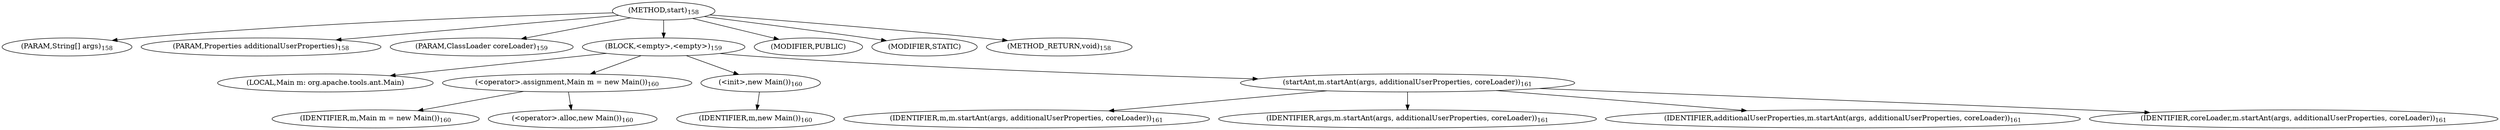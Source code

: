 digraph "start" {  
"147" [label = <(METHOD,start)<SUB>158</SUB>> ]
"148" [label = <(PARAM,String[] args)<SUB>158</SUB>> ]
"149" [label = <(PARAM,Properties additionalUserProperties)<SUB>158</SUB>> ]
"150" [label = <(PARAM,ClassLoader coreLoader)<SUB>159</SUB>> ]
"151" [label = <(BLOCK,&lt;empty&gt;,&lt;empty&gt;)<SUB>159</SUB>> ]
"4" [label = <(LOCAL,Main m: org.apache.tools.ant.Main)> ]
"152" [label = <(&lt;operator&gt;.assignment,Main m = new Main())<SUB>160</SUB>> ]
"153" [label = <(IDENTIFIER,m,Main m = new Main())<SUB>160</SUB>> ]
"154" [label = <(&lt;operator&gt;.alloc,new Main())<SUB>160</SUB>> ]
"155" [label = <(&lt;init&gt;,new Main())<SUB>160</SUB>> ]
"3" [label = <(IDENTIFIER,m,new Main())<SUB>160</SUB>> ]
"156" [label = <(startAnt,m.startAnt(args, additionalUserProperties, coreLoader))<SUB>161</SUB>> ]
"157" [label = <(IDENTIFIER,m,m.startAnt(args, additionalUserProperties, coreLoader))<SUB>161</SUB>> ]
"158" [label = <(IDENTIFIER,args,m.startAnt(args, additionalUserProperties, coreLoader))<SUB>161</SUB>> ]
"159" [label = <(IDENTIFIER,additionalUserProperties,m.startAnt(args, additionalUserProperties, coreLoader))<SUB>161</SUB>> ]
"160" [label = <(IDENTIFIER,coreLoader,m.startAnt(args, additionalUserProperties, coreLoader))<SUB>161</SUB>> ]
"161" [label = <(MODIFIER,PUBLIC)> ]
"162" [label = <(MODIFIER,STATIC)> ]
"163" [label = <(METHOD_RETURN,void)<SUB>158</SUB>> ]
  "147" -> "148" 
  "147" -> "149" 
  "147" -> "150" 
  "147" -> "151" 
  "147" -> "161" 
  "147" -> "162" 
  "147" -> "163" 
  "151" -> "4" 
  "151" -> "152" 
  "151" -> "155" 
  "151" -> "156" 
  "152" -> "153" 
  "152" -> "154" 
  "155" -> "3" 
  "156" -> "157" 
  "156" -> "158" 
  "156" -> "159" 
  "156" -> "160" 
}
